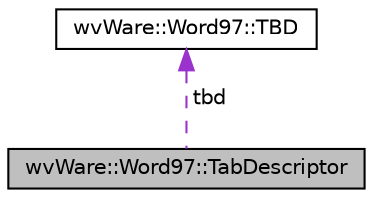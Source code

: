 digraph "wvWare::Word97::TabDescriptor"
{
  edge [fontname="Helvetica",fontsize="10",labelfontname="Helvetica",labelfontsize="10"];
  node [fontname="Helvetica",fontsize="10",shape=record];
  Node1 [label="wvWare::Word97::TabDescriptor",height=0.2,width=0.4,color="black", fillcolor="grey75", style="filled", fontcolor="black"];
  Node2 -> Node1 [dir="back",color="darkorchid3",fontsize="10",style="dashed",label=" tbd" ,fontname="Helvetica"];
  Node2 [label="wvWare::Word97::TBD",height=0.2,width=0.4,color="black", fillcolor="white", style="filled",URL="$structwv_ware_1_1_word97_1_1_t_b_d.html"];
}
